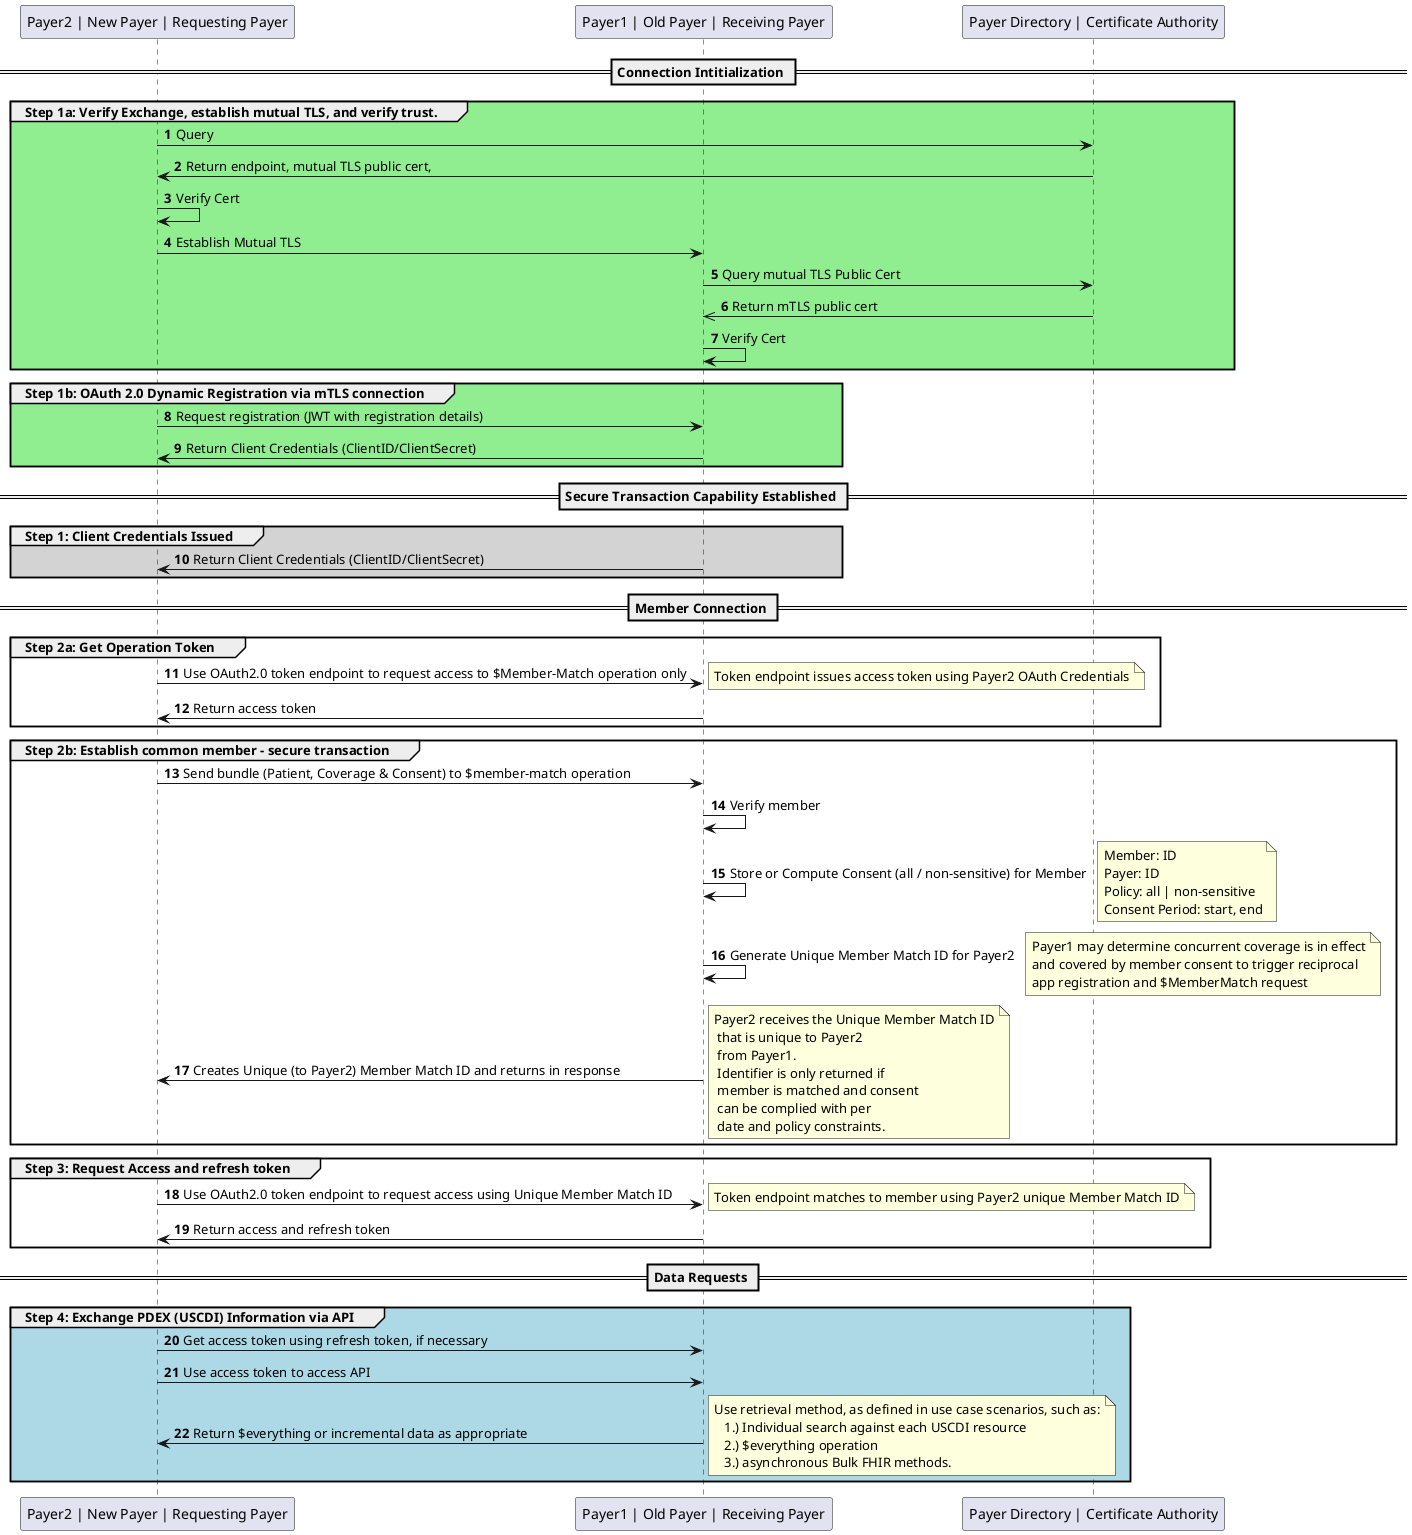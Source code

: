 @startuml
skinparam svgDimensionStyle false
autonumber
participant "Payer2 | New Payer | Requesting Payer" as Payer2
participant "Payer1 | Old Payer | Receiving Payer" as Payer1
participant "Payer Directory | Certificate Authority" as PayerDirectory
== Connection Intitialization ==
group #LightGreen Step 1a: Verify Exchange, establish mutual TLS, and verify trust.
	Payer2 -> PayerDirectory : Query
	PayerDirectory -> Payer2 : Return endpoint, mutual TLS public cert,
	Payer2 -> Payer2 : Verify Cert
	Payer2 -> Payer1 : Establish Mutual TLS
	Payer1 -> PayerDirectory : Query mutual TLS Public Cert
	PayerDirectory ->> Payer1 : Return mTLS public cert
	Payer1 -> Payer1 : Verify Cert
end
group #lightGreen Step 1b: OAuth 2.0 Dynamic Registration via mTLS connection
	Payer2 -> Payer1 : Request registration (JWT with registration details)
  Payer1 -> Payer2 : Return Client Credentials (ClientID/ClientSecret)
end
== Secure Transaction Capability Established ==
group #lightGrey Step 1: Client Credentials Issued
	Payer1 -> Payer2 : Return Client Credentials (ClientID/ClientSecret)
end

== Member Connection ==
group Step 2a: Get Operation Token
	Payer2 -> Payer1 : Use OAuth2.0 token endpoint to request access to $Member-Match operation only
  note right
  	Token endpoint issues access token using Payer2 OAuth Credentials
  endnote
  Payer1 -> Payer2 : Return access token
end
group Step 2b: Establish common member - secure transaction
	Payer2 -> Payer1 : Send bundle (Patient, Coverage & Consent) to $member-match operation
	Payer1 -> Payer1 : Verify member
  Payer1 -> Payer1 : Store or Compute Consent (all / non-sensitive) for Member
  note right
  Member: ID
  Payer: ID
  Policy: all | non-sensitive
  Consent Period: start, end
  endnote

	Payer1 -> Payer1 : Generate Unique Member Match ID for Payer2
  note right
    Payer1 may determine concurrent coverage is in effect
    and covered by member consent to trigger reciprocal
    app registration and $MemberMatch request
  endnote

  Payer1 -> Payer2 : Creates Unique (to Payer2) Member Match ID and returns in response
  note right
  	Payer2 receives the Unique Member Match ID
    that is unique to Payer2
    from Payer1.
    Identifier is only returned if
    member is matched and consent
    can be complied with per
    date and policy constraints.
  endnote
end

group Step 3: Request Access and refresh token
	Payer2 -> Payer1 : Use OAuth2.0 token endpoint to request access using Unique Member Match ID
  note right
  	Token endpoint matches to member using Payer2 unique Member Match ID
  endnote
  Payer1 -> Payer2 : Return access and refresh token
end
== Data Requests ==
group #LightBlue Step 4: Exchange PDEX (USCDI) Information via API
	Payer2 -> Payer1 : Get access token using refresh token, if necessary
  Payer2 -> Payer1 : Use access token to access API
	Payer1 -> Payer2 : Return $everything or incremental data as appropriate
  note right
  	Use retrieval method, as defined in use case scenarios, such as:
      1.) Individual search against each USCDI resource
      2.) $everything operation
      3.) asynchronous Bulk FHIR methods.
  endnote
end
@enduml
